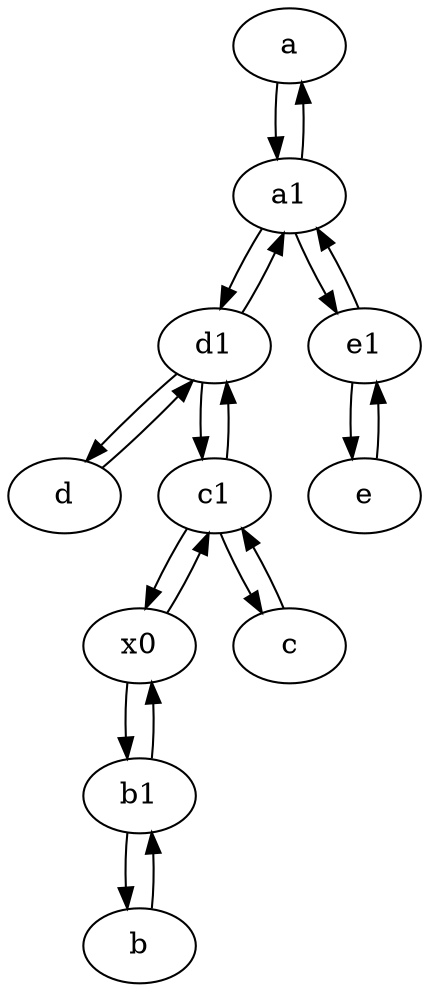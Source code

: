 digraph  {
	a [pos="40,10!"];
	d1 [pos="25,30!"];
	e1 [pos="25,45!"];
	e [pos="30,50!"];
	x0;
	b1 [pos="45,20!"];
	b [pos="50,20!"];
	d [pos="20,30!"];
	c1 [pos="30,15!"];
	a1 [pos="40,15!"];
	c [pos="20,10!"];
	a -> a1;
	e1 -> e;
	d -> d1;
	c1 -> x0;
	b -> b1;
	x0 -> c1;
	d1 -> d;
	a1 -> a;
	c -> c1;
	d1 -> c1;
	c1 -> c;
	c1 -> d1;
	b1 -> x0;
	a1 -> d1;
	e1 -> a1;
	b1 -> b;
	d1 -> a1;
	x0 -> b1;
	e -> e1;
	a1 -> e1;

	}